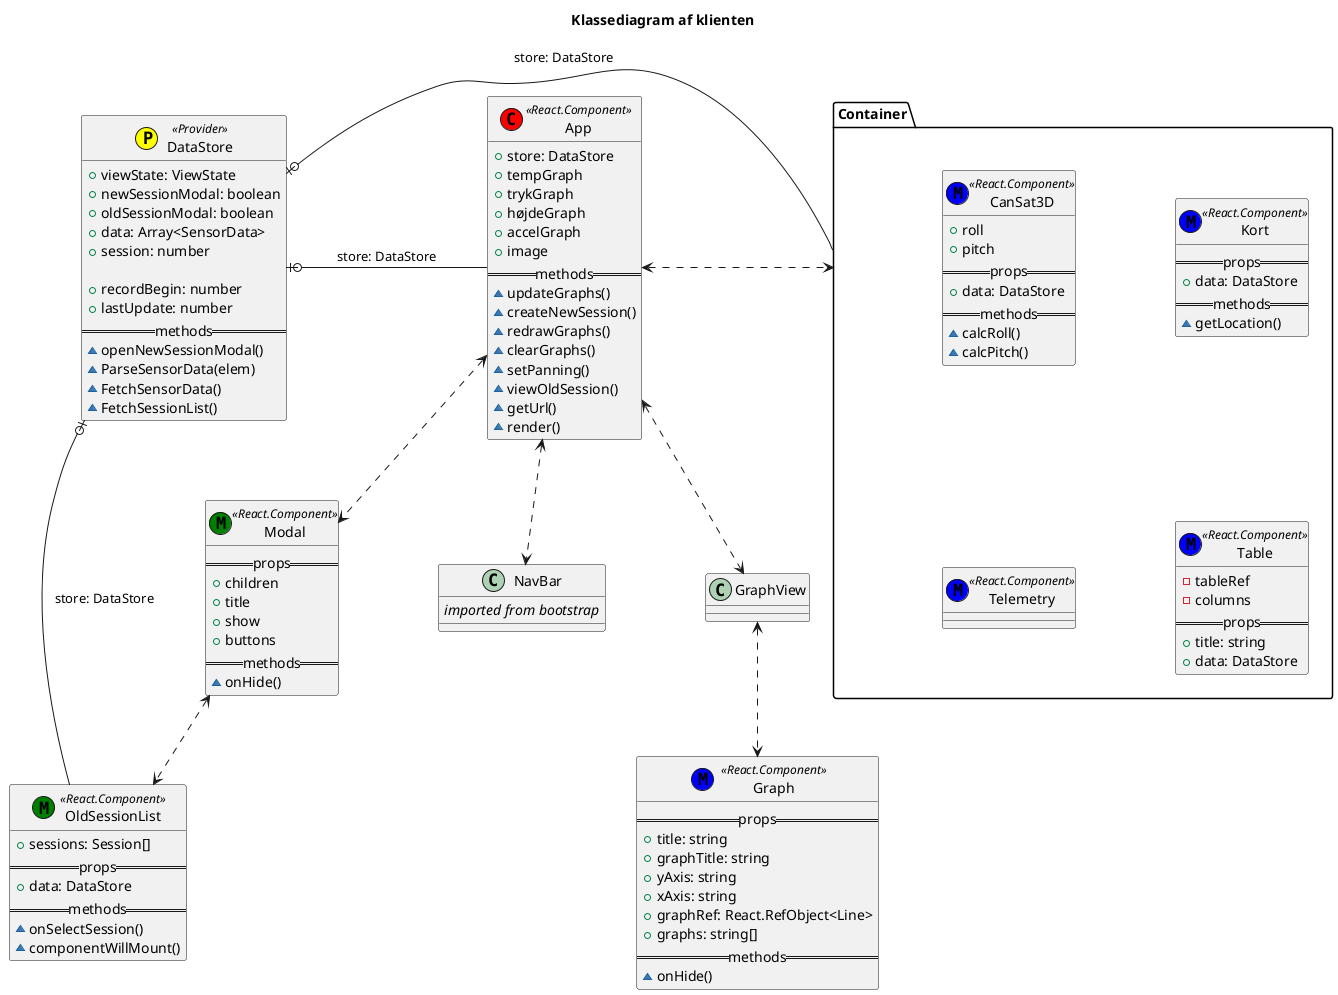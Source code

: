 @startuml
title Klassediagram af klienten

class DataStore << (P,yellow) Provider>> {
	+viewState: ViewState
  	+newSessionModal: boolean
  	+oldSessionModal: boolean
  	+data: Array<SensorData>
  	+session: number

  	+recordBegin: number
  	+lastUpdate: number
	==methods==
	~openNewSessionModal()
    ~ParseSensorData(elem)
    ~FetchSensorData() 
    ~FetchSessionList()
}

class App << (C,red) React.Component>> {
    +store: DataStore 
    +tempGraph
    +trykGraph
    +højdeGraph
    +accelGraph
    +image
    ==methods==
    ~updateGraphs()
    ~createNewSession()
    ~redrawGraphs()
    ~clearGraphs()
    ~setPanning()
    ~viewOldSession()
    ~getUrl()
    ~render()
}

class Modal  << (M,green) React.Component>> {
    ==props==
    +children
    +title
    +show
    +buttons
    ==methods==
    ~onHide()
}

class OldSessionList  << (M,green) React.Component>> {
    +sessions: Session[]
    ==props==
    +data: DataStore
    ==methods==
    ~onSelectSession()
    ~componentWillMount()
}

class Graph << (M,blue) React.Component>> {
    ==props==
    +title: string
    +graphTitle: string
    +yAxis: string
    +xAxis: string
    +graphRef: React.RefObject<Line>
    +graphs: string[]
    ==methods==
    ~onHide()
}

package Container {
	class CanSat3D << (M,blue) React.Component>> {
      +roll
      +pitch
      ==props==
      +data: DataStore
      ==methods==
      ~calcRoll()
      ~calcPitch()
	}

    class Kort << (M,blue) React.Component>> {
      ==props==
      +data: DataStore
      ==methods==
      ~getLocation()
	}

    class Telemetry << (M,blue) React.Component>> {
	}

    class Table << (M,blue) React.Component>> {
      -tableRef
      -columns
      ==props==
      +title: string
      +data: DataStore
	}
}

class NavBar {
     //imported from bootstrap// 
}

skinparam nodesep 100
App -[hidden]> DataStore
DataStore |o-- App : store: DataStore
DataStore |o-- OldSessionList : store: DataStore
DataStore |o-- Container : store: DataStore
DataStore -[hidden]> Container

' DataStore o.. CanSat3D : store: DataStore
' DataStore o.. Kort : store: DataStore
' DataStore o.. Table : store: DataStore


App <..> NavBar
App <..> Modal
App <..[norank]> Container
Modal <..> OldSessionList
App <..> GraphView  
GraphView <..> Graph




@enduml